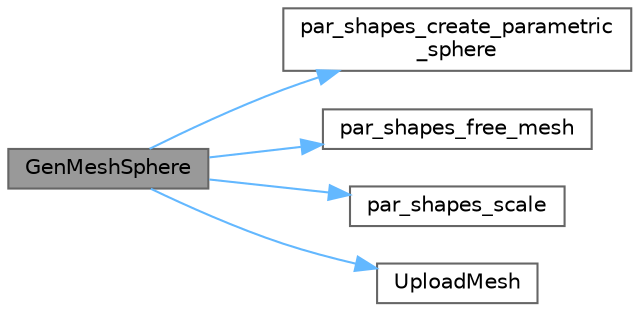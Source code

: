 digraph "GenMeshSphere"
{
 // LATEX_PDF_SIZE
  bgcolor="transparent";
  edge [fontname=Helvetica,fontsize=10,labelfontname=Helvetica,labelfontsize=10];
  node [fontname=Helvetica,fontsize=10,shape=box,height=0.2,width=0.4];
  rankdir="LR";
  Node1 [id="Node000001",label="GenMeshSphere",height=0.2,width=0.4,color="gray40", fillcolor="grey60", style="filled", fontcolor="black",tooltip=" "];
  Node1 -> Node2 [id="edge1_Node000001_Node000002",color="steelblue1",style="solid",tooltip=" "];
  Node2 [id="Node000002",label="par_shapes_create_parametric\l_sphere",height=0.2,width=0.4,color="grey40", fillcolor="white", style="filled",URL="$_classes_2lib_2external_2par__shapes_8h.html#a25618ee9794df311f7f5b9020e30fadc",tooltip=" "];
  Node1 -> Node3 [id="edge2_Node000001_Node000003",color="steelblue1",style="solid",tooltip=" "];
  Node3 [id="Node000003",label="par_shapes_free_mesh",height=0.2,width=0.4,color="grey40", fillcolor="white", style="filled",URL="$_classes_2lib_2external_2par__shapes_8h.html#a57178a1c46a1958990d2451176e9b4cc",tooltip=" "];
  Node1 -> Node4 [id="edge3_Node000001_Node000004",color="steelblue1",style="solid",tooltip=" "];
  Node4 [id="Node000004",label="par_shapes_scale",height=0.2,width=0.4,color="grey40", fillcolor="white", style="filled",URL="$_classes_2lib_2external_2par__shapes_8h.html#a561a10d333656f0f08be18061766ecd8",tooltip=" "];
  Node1 -> Node5 [id="edge4_Node000001_Node000005",color="steelblue1",style="solid",tooltip=" "];
  Node5 [id="Node000005",label="UploadMesh",height=0.2,width=0.4,color="grey40", fillcolor="white", style="filled",URL="$_classes_2lib_2rmodels_8c.html#aaa397b7aab872828950091b7270e3e14",tooltip=" "];
}
